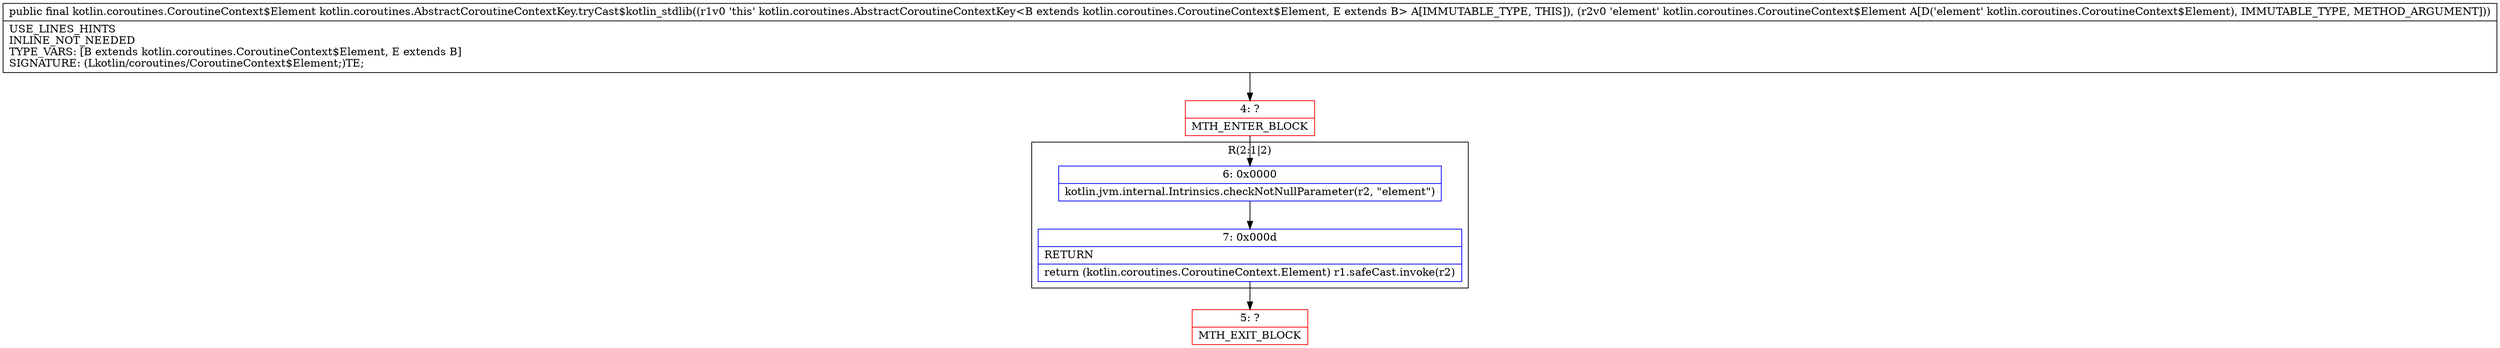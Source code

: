 digraph "CFG forkotlin.coroutines.AbstractCoroutineContextKey.tryCast$kotlin_stdlib(Lkotlin\/coroutines\/CoroutineContext$Element;)Lkotlin\/coroutines\/CoroutineContext$Element;" {
subgraph cluster_Region_710317265 {
label = "R(2:1|2)";
node [shape=record,color=blue];
Node_6 [shape=record,label="{6\:\ 0x0000|kotlin.jvm.internal.Intrinsics.checkNotNullParameter(r2, \"element\")\l}"];
Node_7 [shape=record,label="{7\:\ 0x000d|RETURN\l|return (kotlin.coroutines.CoroutineContext.Element) r1.safeCast.invoke(r2)\l}"];
}
Node_4 [shape=record,color=red,label="{4\:\ ?|MTH_ENTER_BLOCK\l}"];
Node_5 [shape=record,color=red,label="{5\:\ ?|MTH_EXIT_BLOCK\l}"];
MethodNode[shape=record,label="{public final kotlin.coroutines.CoroutineContext$Element kotlin.coroutines.AbstractCoroutineContextKey.tryCast$kotlin_stdlib((r1v0 'this' kotlin.coroutines.AbstractCoroutineContextKey\<B extends kotlin.coroutines.CoroutineContext$Element, E extends B\> A[IMMUTABLE_TYPE, THIS]), (r2v0 'element' kotlin.coroutines.CoroutineContext$Element A[D('element' kotlin.coroutines.CoroutineContext$Element), IMMUTABLE_TYPE, METHOD_ARGUMENT]))  | USE_LINES_HINTS\lINLINE_NOT_NEEDED\lTYPE_VARS: [B extends kotlin.coroutines.CoroutineContext$Element, E extends B]\lSIGNATURE: (Lkotlin\/coroutines\/CoroutineContext$Element;)TE;\l}"];
MethodNode -> Node_4;Node_6 -> Node_7;
Node_7 -> Node_5;
Node_4 -> Node_6;
}

